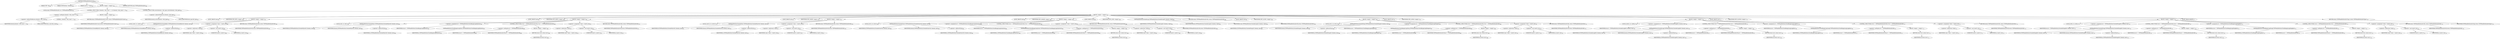 digraph "TIFFReadDirEntryLong" {  
"79342" [label = <(METHOD,TIFFReadDirEntryLong)<SUB>648</SUB>> ]
"79343" [label = <(PARAM,TIFF *tif)<SUB>649</SUB>> ]
"79344" [label = <(PARAM,TIFFDirEntry *direntry)<SUB>649</SUB>> ]
"79345" [label = <(PARAM,uint32_t *value)<SUB>649</SUB>> ]
"79346" [label = <(BLOCK,&lt;empty&gt;,&lt;empty&gt;)<SUB>650</SUB>> ]
"79347" [label = <(LOCAL,enum TIFFReadDirEntryErr err: TIFFReadDirEntryErr)<SUB>651</SUB>> ]
"79348" [label = <(CONTROL_STRUCTURE,if (direntry-&gt;tdir_count != 1),if (direntry-&gt;tdir_count != 1))<SUB>652</SUB>> ]
"79349" [label = <(&lt;operator&gt;.notEquals,direntry-&gt;tdir_count != 1)<SUB>652</SUB>> ]
"79350" [label = <(&lt;operator&gt;.indirectFieldAccess,direntry-&gt;tdir_count)<SUB>652</SUB>> ]
"79351" [label = <(IDENTIFIER,direntry,direntry-&gt;tdir_count != 1)<SUB>652</SUB>> ]
"79352" [label = <(FIELD_IDENTIFIER,tdir_count,tdir_count)<SUB>652</SUB>> ]
"79353" [label = <(LITERAL,1,direntry-&gt;tdir_count != 1)<SUB>652</SUB>> ]
"79354" [label = <(BLOCK,&lt;empty&gt;,&lt;empty&gt;)<SUB>653</SUB>> ]
"79355" [label = <(RETURN,return (TIFFReadDirEntryErrCount);,return (TIFFReadDirEntryErrCount);)<SUB>653</SUB>> ]
"79356" [label = <(IDENTIFIER,TIFFReadDirEntryErrCount,return (TIFFReadDirEntryErrCount);)<SUB>653</SUB>> ]
"79357" [label = <(CONTROL_STRUCTURE,switch(direntry-&gt;tdir_type),switch(direntry-&gt;tdir_type))<SUB>654</SUB>> ]
"79358" [label = <(&lt;operator&gt;.indirectFieldAccess,direntry-&gt;tdir_type)<SUB>654</SUB>> ]
"79359" [label = <(IDENTIFIER,direntry,switch(direntry-&gt;tdir_type))<SUB>654</SUB>> ]
"79360" [label = <(FIELD_IDENTIFIER,tdir_type,tdir_type)<SUB>654</SUB>> ]
"79361" [label = <(BLOCK,&lt;empty&gt;,&lt;empty&gt;)<SUB>655</SUB>> ]
"79362" [label = <(JUMP_TARGET,case)<SUB>656</SUB>> ]
"79363" [label = <(IDENTIFIER,TIFF_BYTE,&lt;empty&gt;)<SUB>656</SUB>> ]
"79364" [label = <(BLOCK,&lt;empty&gt;,&lt;empty&gt;)<SUB>657</SUB>> ]
"79365" [label = <(LOCAL,uint8_t m: uint8_t)<SUB>658</SUB>> ]
"79366" [label = <(TIFFReadDirEntryCheckedByte,TIFFReadDirEntryCheckedByte(tif, direntry, &amp;m))<SUB>659</SUB>> ]
"79367" [label = <(IDENTIFIER,tif,TIFFReadDirEntryCheckedByte(tif, direntry, &amp;m))<SUB>659</SUB>> ]
"79368" [label = <(IDENTIFIER,direntry,TIFFReadDirEntryCheckedByte(tif, direntry, &amp;m))<SUB>659</SUB>> ]
"79369" [label = <(&lt;operator&gt;.addressOf,&amp;m)<SUB>659</SUB>> ]
"79370" [label = <(IDENTIFIER,m,TIFFReadDirEntryCheckedByte(tif, direntry, &amp;m))<SUB>659</SUB>> ]
"79371" [label = <(&lt;operator&gt;.assignment,*value = (uint32_t)m)<SUB>660</SUB>> ]
"79372" [label = <(&lt;operator&gt;.indirection,*value)<SUB>660</SUB>> ]
"79373" [label = <(IDENTIFIER,value,*value = (uint32_t)m)<SUB>660</SUB>> ]
"79374" [label = <(&lt;operator&gt;.cast,(uint32_t)m)<SUB>660</SUB>> ]
"79375" [label = <(UNKNOWN,uint32_t,uint32_t)<SUB>660</SUB>> ]
"79376" [label = <(IDENTIFIER,m,(uint32_t)m)<SUB>660</SUB>> ]
"79377" [label = <(RETURN,return (TIFFReadDirEntryErrOk);,return (TIFFReadDirEntryErrOk);)<SUB>661</SUB>> ]
"79378" [label = <(IDENTIFIER,TIFFReadDirEntryErrOk,return (TIFFReadDirEntryErrOk);)<SUB>661</SUB>> ]
"79379" [label = <(JUMP_TARGET,case)<SUB>663</SUB>> ]
"79380" [label = <(IDENTIFIER,TIFF_SBYTE,&lt;empty&gt;)<SUB>663</SUB>> ]
"79381" [label = <(BLOCK,&lt;empty&gt;,&lt;empty&gt;)<SUB>664</SUB>> ]
"79382" [label = <(LOCAL,int8_t m: int8_t)<SUB>665</SUB>> ]
"79383" [label = <(TIFFReadDirEntryCheckedSbyte,TIFFReadDirEntryCheckedSbyte(tif, direntry, &amp;m))<SUB>666</SUB>> ]
"79384" [label = <(IDENTIFIER,tif,TIFFReadDirEntryCheckedSbyte(tif, direntry, &amp;m))<SUB>666</SUB>> ]
"79385" [label = <(IDENTIFIER,direntry,TIFFReadDirEntryCheckedSbyte(tif, direntry, &amp;m))<SUB>666</SUB>> ]
"79386" [label = <(&lt;operator&gt;.addressOf,&amp;m)<SUB>666</SUB>> ]
"79387" [label = <(IDENTIFIER,m,TIFFReadDirEntryCheckedSbyte(tif, direntry, &amp;m))<SUB>666</SUB>> ]
"79388" [label = <(&lt;operator&gt;.assignment,err = TIFFReadDirEntryCheckRangeLongSbyte(m))<SUB>667</SUB>> ]
"79389" [label = <(IDENTIFIER,err,err = TIFFReadDirEntryCheckRangeLongSbyte(m))<SUB>667</SUB>> ]
"79390" [label = <(TIFFReadDirEntryCheckRangeLongSbyte,TIFFReadDirEntryCheckRangeLongSbyte(m))<SUB>667</SUB>> ]
"79391" [label = <(IDENTIFIER,m,TIFFReadDirEntryCheckRangeLongSbyte(m))<SUB>667</SUB>> ]
"79392" [label = <(CONTROL_STRUCTURE,if (err != TIFFReadDirEntryErrOk),if (err != TIFFReadDirEntryErrOk))<SUB>668</SUB>> ]
"79393" [label = <(&lt;operator&gt;.notEquals,err != TIFFReadDirEntryErrOk)<SUB>668</SUB>> ]
"79394" [label = <(IDENTIFIER,err,err != TIFFReadDirEntryErrOk)<SUB>668</SUB>> ]
"79395" [label = <(IDENTIFIER,TIFFReadDirEntryErrOk,err != TIFFReadDirEntryErrOk)<SUB>668</SUB>> ]
"79396" [label = <(BLOCK,&lt;empty&gt;,&lt;empty&gt;)<SUB>669</SUB>> ]
"79397" [label = <(RETURN,return (err);,return (err);)<SUB>669</SUB>> ]
"79398" [label = <(IDENTIFIER,err,return (err);)<SUB>669</SUB>> ]
"79399" [label = <(&lt;operator&gt;.assignment,*value = (uint32_t)m)<SUB>670</SUB>> ]
"79400" [label = <(&lt;operator&gt;.indirection,*value)<SUB>670</SUB>> ]
"79401" [label = <(IDENTIFIER,value,*value = (uint32_t)m)<SUB>670</SUB>> ]
"79402" [label = <(&lt;operator&gt;.cast,(uint32_t)m)<SUB>670</SUB>> ]
"79403" [label = <(UNKNOWN,uint32_t,uint32_t)<SUB>670</SUB>> ]
"79404" [label = <(IDENTIFIER,m,(uint32_t)m)<SUB>670</SUB>> ]
"79405" [label = <(RETURN,return (TIFFReadDirEntryErrOk);,return (TIFFReadDirEntryErrOk);)<SUB>671</SUB>> ]
"79406" [label = <(IDENTIFIER,TIFFReadDirEntryErrOk,return (TIFFReadDirEntryErrOk);)<SUB>671</SUB>> ]
"79407" [label = <(JUMP_TARGET,case)<SUB>673</SUB>> ]
"79408" [label = <(IDENTIFIER,TIFF_SHORT,&lt;empty&gt;)<SUB>673</SUB>> ]
"79409" [label = <(BLOCK,&lt;empty&gt;,&lt;empty&gt;)<SUB>674</SUB>> ]
"79410" [label = <(LOCAL,uint16_t m: uint16_t)<SUB>675</SUB>> ]
"79411" [label = <(TIFFReadDirEntryCheckedShort,TIFFReadDirEntryCheckedShort(tif, direntry, &amp;m))<SUB>676</SUB>> ]
"79412" [label = <(IDENTIFIER,tif,TIFFReadDirEntryCheckedShort(tif, direntry, &amp;m))<SUB>676</SUB>> ]
"79413" [label = <(IDENTIFIER,direntry,TIFFReadDirEntryCheckedShort(tif, direntry, &amp;m))<SUB>676</SUB>> ]
"79414" [label = <(&lt;operator&gt;.addressOf,&amp;m)<SUB>676</SUB>> ]
"79415" [label = <(IDENTIFIER,m,TIFFReadDirEntryCheckedShort(tif, direntry, &amp;m))<SUB>676</SUB>> ]
"79416" [label = <(&lt;operator&gt;.assignment,*value = (uint32_t)m)<SUB>677</SUB>> ]
"79417" [label = <(&lt;operator&gt;.indirection,*value)<SUB>677</SUB>> ]
"79418" [label = <(IDENTIFIER,value,*value = (uint32_t)m)<SUB>677</SUB>> ]
"79419" [label = <(&lt;operator&gt;.cast,(uint32_t)m)<SUB>677</SUB>> ]
"79420" [label = <(UNKNOWN,uint32_t,uint32_t)<SUB>677</SUB>> ]
"79421" [label = <(IDENTIFIER,m,(uint32_t)m)<SUB>677</SUB>> ]
"79422" [label = <(RETURN,return (TIFFReadDirEntryErrOk);,return (TIFFReadDirEntryErrOk);)<SUB>678</SUB>> ]
"79423" [label = <(IDENTIFIER,TIFFReadDirEntryErrOk,return (TIFFReadDirEntryErrOk);)<SUB>678</SUB>> ]
"79424" [label = <(JUMP_TARGET,case)<SUB>680</SUB>> ]
"79425" [label = <(IDENTIFIER,TIFF_SSHORT,&lt;empty&gt;)<SUB>680</SUB>> ]
"79426" [label = <(BLOCK,&lt;empty&gt;,&lt;empty&gt;)<SUB>681</SUB>> ]
"79427" [label = <(LOCAL,int16_t m: int16_t)<SUB>682</SUB>> ]
"79428" [label = <(TIFFReadDirEntryCheckedSshort,TIFFReadDirEntryCheckedSshort(tif, direntry, &amp;m))<SUB>683</SUB>> ]
"79429" [label = <(IDENTIFIER,tif,TIFFReadDirEntryCheckedSshort(tif, direntry, &amp;m))<SUB>683</SUB>> ]
"79430" [label = <(IDENTIFIER,direntry,TIFFReadDirEntryCheckedSshort(tif, direntry, &amp;m))<SUB>683</SUB>> ]
"79431" [label = <(&lt;operator&gt;.addressOf,&amp;m)<SUB>683</SUB>> ]
"79432" [label = <(IDENTIFIER,m,TIFFReadDirEntryCheckedSshort(tif, direntry, &amp;m))<SUB>683</SUB>> ]
"79433" [label = <(&lt;operator&gt;.assignment,err = TIFFReadDirEntryCheckRangeLongSshort(m))<SUB>684</SUB>> ]
"79434" [label = <(IDENTIFIER,err,err = TIFFReadDirEntryCheckRangeLongSshort(m))<SUB>684</SUB>> ]
"79435" [label = <(TIFFReadDirEntryCheckRangeLongSshort,TIFFReadDirEntryCheckRangeLongSshort(m))<SUB>684</SUB>> ]
"79436" [label = <(IDENTIFIER,m,TIFFReadDirEntryCheckRangeLongSshort(m))<SUB>684</SUB>> ]
"79437" [label = <(CONTROL_STRUCTURE,if (err != TIFFReadDirEntryErrOk),if (err != TIFFReadDirEntryErrOk))<SUB>685</SUB>> ]
"79438" [label = <(&lt;operator&gt;.notEquals,err != TIFFReadDirEntryErrOk)<SUB>685</SUB>> ]
"79439" [label = <(IDENTIFIER,err,err != TIFFReadDirEntryErrOk)<SUB>685</SUB>> ]
"79440" [label = <(IDENTIFIER,TIFFReadDirEntryErrOk,err != TIFFReadDirEntryErrOk)<SUB>685</SUB>> ]
"79441" [label = <(BLOCK,&lt;empty&gt;,&lt;empty&gt;)<SUB>686</SUB>> ]
"79442" [label = <(RETURN,return (err);,return (err);)<SUB>686</SUB>> ]
"79443" [label = <(IDENTIFIER,err,return (err);)<SUB>686</SUB>> ]
"79444" [label = <(&lt;operator&gt;.assignment,*value = (uint32_t)m)<SUB>687</SUB>> ]
"79445" [label = <(&lt;operator&gt;.indirection,*value)<SUB>687</SUB>> ]
"79446" [label = <(IDENTIFIER,value,*value = (uint32_t)m)<SUB>687</SUB>> ]
"79447" [label = <(&lt;operator&gt;.cast,(uint32_t)m)<SUB>687</SUB>> ]
"79448" [label = <(UNKNOWN,uint32_t,uint32_t)<SUB>687</SUB>> ]
"79449" [label = <(IDENTIFIER,m,(uint32_t)m)<SUB>687</SUB>> ]
"79450" [label = <(RETURN,return (TIFFReadDirEntryErrOk);,return (TIFFReadDirEntryErrOk);)<SUB>688</SUB>> ]
"79451" [label = <(IDENTIFIER,TIFFReadDirEntryErrOk,return (TIFFReadDirEntryErrOk);)<SUB>688</SUB>> ]
"79452" [label = <(JUMP_TARGET,case)<SUB>690</SUB>> ]
"79453" [label = <(IDENTIFIER,TIFF_LONG,&lt;empty&gt;)<SUB>690</SUB>> ]
"79454" [label = <(TIFFReadDirEntryCheckedLong,TIFFReadDirEntryCheckedLong(tif, direntry, value))<SUB>691</SUB>> ]
"79455" [label = <(IDENTIFIER,tif,TIFFReadDirEntryCheckedLong(tif, direntry, value))<SUB>691</SUB>> ]
"79456" [label = <(IDENTIFIER,direntry,TIFFReadDirEntryCheckedLong(tif, direntry, value))<SUB>691</SUB>> ]
"79457" [label = <(IDENTIFIER,value,TIFFReadDirEntryCheckedLong(tif, direntry, value))<SUB>691</SUB>> ]
"79458" [label = <(RETURN,return (TIFFReadDirEntryErrOk);,return (TIFFReadDirEntryErrOk);)<SUB>692</SUB>> ]
"79459" [label = <(IDENTIFIER,TIFFReadDirEntryErrOk,return (TIFFReadDirEntryErrOk);)<SUB>692</SUB>> ]
"79460" [label = <(JUMP_TARGET,case)<SUB>693</SUB>> ]
"79461" [label = <(IDENTIFIER,TIFF_SLONG,&lt;empty&gt;)<SUB>693</SUB>> ]
"79462" [label = <(BLOCK,&lt;empty&gt;,&lt;empty&gt;)<SUB>694</SUB>> ]
"79463" [label = <(LOCAL,int32_t m: int32_t)<SUB>695</SUB>> ]
"79464" [label = <(TIFFReadDirEntryCheckedSlong,TIFFReadDirEntryCheckedSlong(tif, direntry, &amp;m))<SUB>696</SUB>> ]
"79465" [label = <(IDENTIFIER,tif,TIFFReadDirEntryCheckedSlong(tif, direntry, &amp;m))<SUB>696</SUB>> ]
"79466" [label = <(IDENTIFIER,direntry,TIFFReadDirEntryCheckedSlong(tif, direntry, &amp;m))<SUB>696</SUB>> ]
"79467" [label = <(&lt;operator&gt;.addressOf,&amp;m)<SUB>696</SUB>> ]
"79468" [label = <(IDENTIFIER,m,TIFFReadDirEntryCheckedSlong(tif, direntry, &amp;m))<SUB>696</SUB>> ]
"79469" [label = <(&lt;operator&gt;.assignment,err = TIFFReadDirEntryCheckRangeLongSlong(m))<SUB>697</SUB>> ]
"79470" [label = <(IDENTIFIER,err,err = TIFFReadDirEntryCheckRangeLongSlong(m))<SUB>697</SUB>> ]
"79471" [label = <(TIFFReadDirEntryCheckRangeLongSlong,TIFFReadDirEntryCheckRangeLongSlong(m))<SUB>697</SUB>> ]
"79472" [label = <(IDENTIFIER,m,TIFFReadDirEntryCheckRangeLongSlong(m))<SUB>697</SUB>> ]
"79473" [label = <(CONTROL_STRUCTURE,if (err != TIFFReadDirEntryErrOk),if (err != TIFFReadDirEntryErrOk))<SUB>698</SUB>> ]
"79474" [label = <(&lt;operator&gt;.notEquals,err != TIFFReadDirEntryErrOk)<SUB>698</SUB>> ]
"79475" [label = <(IDENTIFIER,err,err != TIFFReadDirEntryErrOk)<SUB>698</SUB>> ]
"79476" [label = <(IDENTIFIER,TIFFReadDirEntryErrOk,err != TIFFReadDirEntryErrOk)<SUB>698</SUB>> ]
"79477" [label = <(BLOCK,&lt;empty&gt;,&lt;empty&gt;)<SUB>699</SUB>> ]
"79478" [label = <(RETURN,return (err);,return (err);)<SUB>699</SUB>> ]
"79479" [label = <(IDENTIFIER,err,return (err);)<SUB>699</SUB>> ]
"79480" [label = <(&lt;operator&gt;.assignment,*value = (uint32_t)m)<SUB>700</SUB>> ]
"79481" [label = <(&lt;operator&gt;.indirection,*value)<SUB>700</SUB>> ]
"79482" [label = <(IDENTIFIER,value,*value = (uint32_t)m)<SUB>700</SUB>> ]
"79483" [label = <(&lt;operator&gt;.cast,(uint32_t)m)<SUB>700</SUB>> ]
"79484" [label = <(UNKNOWN,uint32_t,uint32_t)<SUB>700</SUB>> ]
"79485" [label = <(IDENTIFIER,m,(uint32_t)m)<SUB>700</SUB>> ]
"79486" [label = <(RETURN,return (TIFFReadDirEntryErrOk);,return (TIFFReadDirEntryErrOk);)<SUB>701</SUB>> ]
"79487" [label = <(IDENTIFIER,TIFFReadDirEntryErrOk,return (TIFFReadDirEntryErrOk);)<SUB>701</SUB>> ]
"79488" [label = <(JUMP_TARGET,case)<SUB>703</SUB>> ]
"79489" [label = <(IDENTIFIER,TIFF_LONG8,&lt;empty&gt;)<SUB>703</SUB>> ]
"79490" [label = <(BLOCK,&lt;empty&gt;,&lt;empty&gt;)<SUB>704</SUB>> ]
"79491" [label = <(LOCAL,uint64_t m: uint64_t)<SUB>705</SUB>> ]
"79492" [label = <(&lt;operator&gt;.assignment,err = TIFFReadDirEntryCheckedLong8(tif, direntry, &amp;m))<SUB>706</SUB>> ]
"79493" [label = <(IDENTIFIER,err,err = TIFFReadDirEntryCheckedLong8(tif, direntry, &amp;m))<SUB>706</SUB>> ]
"79494" [label = <(TIFFReadDirEntryCheckedLong8,TIFFReadDirEntryCheckedLong8(tif, direntry, &amp;m))<SUB>706</SUB>> ]
"79495" [label = <(IDENTIFIER,tif,TIFFReadDirEntryCheckedLong8(tif, direntry, &amp;m))<SUB>706</SUB>> ]
"79496" [label = <(IDENTIFIER,direntry,TIFFReadDirEntryCheckedLong8(tif, direntry, &amp;m))<SUB>706</SUB>> ]
"79497" [label = <(&lt;operator&gt;.addressOf,&amp;m)<SUB>706</SUB>> ]
"79498" [label = <(IDENTIFIER,m,TIFFReadDirEntryCheckedLong8(tif, direntry, &amp;m))<SUB>706</SUB>> ]
"79499" [label = <(CONTROL_STRUCTURE,if (err != TIFFReadDirEntryErrOk),if (err != TIFFReadDirEntryErrOk))<SUB>707</SUB>> ]
"79500" [label = <(&lt;operator&gt;.notEquals,err != TIFFReadDirEntryErrOk)<SUB>707</SUB>> ]
"79501" [label = <(IDENTIFIER,err,err != TIFFReadDirEntryErrOk)<SUB>707</SUB>> ]
"79502" [label = <(IDENTIFIER,TIFFReadDirEntryErrOk,err != TIFFReadDirEntryErrOk)<SUB>707</SUB>> ]
"79503" [label = <(BLOCK,&lt;empty&gt;,&lt;empty&gt;)<SUB>708</SUB>> ]
"79504" [label = <(RETURN,return (err);,return (err);)<SUB>708</SUB>> ]
"79505" [label = <(IDENTIFIER,err,return (err);)<SUB>708</SUB>> ]
"79506" [label = <(&lt;operator&gt;.assignment,err = TIFFReadDirEntryCheckRangeLongLong8(m))<SUB>709</SUB>> ]
"79507" [label = <(IDENTIFIER,err,err = TIFFReadDirEntryCheckRangeLongLong8(m))<SUB>709</SUB>> ]
"79508" [label = <(TIFFReadDirEntryCheckRangeLongLong8,TIFFReadDirEntryCheckRangeLongLong8(m))<SUB>709</SUB>> ]
"79509" [label = <(IDENTIFIER,m,TIFFReadDirEntryCheckRangeLongLong8(m))<SUB>709</SUB>> ]
"79510" [label = <(CONTROL_STRUCTURE,if (err != TIFFReadDirEntryErrOk),if (err != TIFFReadDirEntryErrOk))<SUB>710</SUB>> ]
"79511" [label = <(&lt;operator&gt;.notEquals,err != TIFFReadDirEntryErrOk)<SUB>710</SUB>> ]
"79512" [label = <(IDENTIFIER,err,err != TIFFReadDirEntryErrOk)<SUB>710</SUB>> ]
"79513" [label = <(IDENTIFIER,TIFFReadDirEntryErrOk,err != TIFFReadDirEntryErrOk)<SUB>710</SUB>> ]
"79514" [label = <(BLOCK,&lt;empty&gt;,&lt;empty&gt;)<SUB>711</SUB>> ]
"79515" [label = <(RETURN,return (err);,return (err);)<SUB>711</SUB>> ]
"79516" [label = <(IDENTIFIER,err,return (err);)<SUB>711</SUB>> ]
"79517" [label = <(&lt;operator&gt;.assignment,*value = (uint32_t)m)<SUB>712</SUB>> ]
"79518" [label = <(&lt;operator&gt;.indirection,*value)<SUB>712</SUB>> ]
"79519" [label = <(IDENTIFIER,value,*value = (uint32_t)m)<SUB>712</SUB>> ]
"79520" [label = <(&lt;operator&gt;.cast,(uint32_t)m)<SUB>712</SUB>> ]
"79521" [label = <(UNKNOWN,uint32_t,uint32_t)<SUB>712</SUB>> ]
"79522" [label = <(IDENTIFIER,m,(uint32_t)m)<SUB>712</SUB>> ]
"79523" [label = <(RETURN,return (TIFFReadDirEntryErrOk);,return (TIFFReadDirEntryErrOk);)<SUB>713</SUB>> ]
"79524" [label = <(IDENTIFIER,TIFFReadDirEntryErrOk,return (TIFFReadDirEntryErrOk);)<SUB>713</SUB>> ]
"79525" [label = <(JUMP_TARGET,case)<SUB>715</SUB>> ]
"79526" [label = <(IDENTIFIER,TIFF_SLONG8,&lt;empty&gt;)<SUB>715</SUB>> ]
"79527" [label = <(BLOCK,&lt;empty&gt;,&lt;empty&gt;)<SUB>716</SUB>> ]
"79528" [label = <(LOCAL,int64_t m: int64_t)<SUB>717</SUB>> ]
"79529" [label = <(&lt;operator&gt;.assignment,err = TIFFReadDirEntryCheckedSlong8(tif, direntry, &amp;m))<SUB>718</SUB>> ]
"79530" [label = <(IDENTIFIER,err,err = TIFFReadDirEntryCheckedSlong8(tif, direntry, &amp;m))<SUB>718</SUB>> ]
"79531" [label = <(TIFFReadDirEntryCheckedSlong8,TIFFReadDirEntryCheckedSlong8(tif, direntry, &amp;m))<SUB>718</SUB>> ]
"79532" [label = <(IDENTIFIER,tif,TIFFReadDirEntryCheckedSlong8(tif, direntry, &amp;m))<SUB>718</SUB>> ]
"79533" [label = <(IDENTIFIER,direntry,TIFFReadDirEntryCheckedSlong8(tif, direntry, &amp;m))<SUB>718</SUB>> ]
"79534" [label = <(&lt;operator&gt;.addressOf,&amp;m)<SUB>718</SUB>> ]
"79535" [label = <(IDENTIFIER,m,TIFFReadDirEntryCheckedSlong8(tif, direntry, &amp;m))<SUB>718</SUB>> ]
"79536" [label = <(CONTROL_STRUCTURE,if (err != TIFFReadDirEntryErrOk),if (err != TIFFReadDirEntryErrOk))<SUB>719</SUB>> ]
"79537" [label = <(&lt;operator&gt;.notEquals,err != TIFFReadDirEntryErrOk)<SUB>719</SUB>> ]
"79538" [label = <(IDENTIFIER,err,err != TIFFReadDirEntryErrOk)<SUB>719</SUB>> ]
"79539" [label = <(IDENTIFIER,TIFFReadDirEntryErrOk,err != TIFFReadDirEntryErrOk)<SUB>719</SUB>> ]
"79540" [label = <(BLOCK,&lt;empty&gt;,&lt;empty&gt;)<SUB>720</SUB>> ]
"79541" [label = <(RETURN,return (err);,return (err);)<SUB>720</SUB>> ]
"79542" [label = <(IDENTIFIER,err,return (err);)<SUB>720</SUB>> ]
"79543" [label = <(&lt;operator&gt;.assignment,err = TIFFReadDirEntryCheckRangeLongSlong8(m))<SUB>721</SUB>> ]
"79544" [label = <(IDENTIFIER,err,err = TIFFReadDirEntryCheckRangeLongSlong8(m))<SUB>721</SUB>> ]
"79545" [label = <(TIFFReadDirEntryCheckRangeLongSlong8,TIFFReadDirEntryCheckRangeLongSlong8(m))<SUB>721</SUB>> ]
"79546" [label = <(IDENTIFIER,m,TIFFReadDirEntryCheckRangeLongSlong8(m))<SUB>721</SUB>> ]
"79547" [label = <(CONTROL_STRUCTURE,if (err != TIFFReadDirEntryErrOk),if (err != TIFFReadDirEntryErrOk))<SUB>722</SUB>> ]
"79548" [label = <(&lt;operator&gt;.notEquals,err != TIFFReadDirEntryErrOk)<SUB>722</SUB>> ]
"79549" [label = <(IDENTIFIER,err,err != TIFFReadDirEntryErrOk)<SUB>722</SUB>> ]
"79550" [label = <(IDENTIFIER,TIFFReadDirEntryErrOk,err != TIFFReadDirEntryErrOk)<SUB>722</SUB>> ]
"79551" [label = <(BLOCK,&lt;empty&gt;,&lt;empty&gt;)<SUB>723</SUB>> ]
"79552" [label = <(RETURN,return (err);,return (err);)<SUB>723</SUB>> ]
"79553" [label = <(IDENTIFIER,err,return (err);)<SUB>723</SUB>> ]
"79554" [label = <(&lt;operator&gt;.assignment,*value = (uint32_t)m)<SUB>724</SUB>> ]
"79555" [label = <(&lt;operator&gt;.indirection,*value)<SUB>724</SUB>> ]
"79556" [label = <(IDENTIFIER,value,*value = (uint32_t)m)<SUB>724</SUB>> ]
"79557" [label = <(&lt;operator&gt;.cast,(uint32_t)m)<SUB>724</SUB>> ]
"79558" [label = <(UNKNOWN,uint32_t,uint32_t)<SUB>724</SUB>> ]
"79559" [label = <(IDENTIFIER,m,(uint32_t)m)<SUB>724</SUB>> ]
"79560" [label = <(RETURN,return (TIFFReadDirEntryErrOk);,return (TIFFReadDirEntryErrOk);)<SUB>725</SUB>> ]
"79561" [label = <(IDENTIFIER,TIFFReadDirEntryErrOk,return (TIFFReadDirEntryErrOk);)<SUB>725</SUB>> ]
"79562" [label = <(JUMP_TARGET,default)<SUB>727</SUB>> ]
"79563" [label = <(RETURN,return (TIFFReadDirEntryErrType);,return (TIFFReadDirEntryErrType);)<SUB>728</SUB>> ]
"79564" [label = <(IDENTIFIER,TIFFReadDirEntryErrType,return (TIFFReadDirEntryErrType);)<SUB>728</SUB>> ]
"79565" [label = <(METHOD_RETURN,enum TIFFReadDirEntryErr)<SUB>648</SUB>> ]
  "79342" -> "79343" 
  "79342" -> "79344" 
  "79342" -> "79345" 
  "79342" -> "79346" 
  "79342" -> "79565" 
  "79346" -> "79347" 
  "79346" -> "79348" 
  "79346" -> "79357" 
  "79348" -> "79349" 
  "79348" -> "79354" 
  "79349" -> "79350" 
  "79349" -> "79353" 
  "79350" -> "79351" 
  "79350" -> "79352" 
  "79354" -> "79355" 
  "79355" -> "79356" 
  "79357" -> "79358" 
  "79357" -> "79361" 
  "79358" -> "79359" 
  "79358" -> "79360" 
  "79361" -> "79362" 
  "79361" -> "79363" 
  "79361" -> "79364" 
  "79361" -> "79379" 
  "79361" -> "79380" 
  "79361" -> "79381" 
  "79361" -> "79407" 
  "79361" -> "79408" 
  "79361" -> "79409" 
  "79361" -> "79424" 
  "79361" -> "79425" 
  "79361" -> "79426" 
  "79361" -> "79452" 
  "79361" -> "79453" 
  "79361" -> "79454" 
  "79361" -> "79458" 
  "79361" -> "79460" 
  "79361" -> "79461" 
  "79361" -> "79462" 
  "79361" -> "79488" 
  "79361" -> "79489" 
  "79361" -> "79490" 
  "79361" -> "79525" 
  "79361" -> "79526" 
  "79361" -> "79527" 
  "79361" -> "79562" 
  "79361" -> "79563" 
  "79364" -> "79365" 
  "79364" -> "79366" 
  "79364" -> "79371" 
  "79364" -> "79377" 
  "79366" -> "79367" 
  "79366" -> "79368" 
  "79366" -> "79369" 
  "79369" -> "79370" 
  "79371" -> "79372" 
  "79371" -> "79374" 
  "79372" -> "79373" 
  "79374" -> "79375" 
  "79374" -> "79376" 
  "79377" -> "79378" 
  "79381" -> "79382" 
  "79381" -> "79383" 
  "79381" -> "79388" 
  "79381" -> "79392" 
  "79381" -> "79399" 
  "79381" -> "79405" 
  "79383" -> "79384" 
  "79383" -> "79385" 
  "79383" -> "79386" 
  "79386" -> "79387" 
  "79388" -> "79389" 
  "79388" -> "79390" 
  "79390" -> "79391" 
  "79392" -> "79393" 
  "79392" -> "79396" 
  "79393" -> "79394" 
  "79393" -> "79395" 
  "79396" -> "79397" 
  "79397" -> "79398" 
  "79399" -> "79400" 
  "79399" -> "79402" 
  "79400" -> "79401" 
  "79402" -> "79403" 
  "79402" -> "79404" 
  "79405" -> "79406" 
  "79409" -> "79410" 
  "79409" -> "79411" 
  "79409" -> "79416" 
  "79409" -> "79422" 
  "79411" -> "79412" 
  "79411" -> "79413" 
  "79411" -> "79414" 
  "79414" -> "79415" 
  "79416" -> "79417" 
  "79416" -> "79419" 
  "79417" -> "79418" 
  "79419" -> "79420" 
  "79419" -> "79421" 
  "79422" -> "79423" 
  "79426" -> "79427" 
  "79426" -> "79428" 
  "79426" -> "79433" 
  "79426" -> "79437" 
  "79426" -> "79444" 
  "79426" -> "79450" 
  "79428" -> "79429" 
  "79428" -> "79430" 
  "79428" -> "79431" 
  "79431" -> "79432" 
  "79433" -> "79434" 
  "79433" -> "79435" 
  "79435" -> "79436" 
  "79437" -> "79438" 
  "79437" -> "79441" 
  "79438" -> "79439" 
  "79438" -> "79440" 
  "79441" -> "79442" 
  "79442" -> "79443" 
  "79444" -> "79445" 
  "79444" -> "79447" 
  "79445" -> "79446" 
  "79447" -> "79448" 
  "79447" -> "79449" 
  "79450" -> "79451" 
  "79454" -> "79455" 
  "79454" -> "79456" 
  "79454" -> "79457" 
  "79458" -> "79459" 
  "79462" -> "79463" 
  "79462" -> "79464" 
  "79462" -> "79469" 
  "79462" -> "79473" 
  "79462" -> "79480" 
  "79462" -> "79486" 
  "79464" -> "79465" 
  "79464" -> "79466" 
  "79464" -> "79467" 
  "79467" -> "79468" 
  "79469" -> "79470" 
  "79469" -> "79471" 
  "79471" -> "79472" 
  "79473" -> "79474" 
  "79473" -> "79477" 
  "79474" -> "79475" 
  "79474" -> "79476" 
  "79477" -> "79478" 
  "79478" -> "79479" 
  "79480" -> "79481" 
  "79480" -> "79483" 
  "79481" -> "79482" 
  "79483" -> "79484" 
  "79483" -> "79485" 
  "79486" -> "79487" 
  "79490" -> "79491" 
  "79490" -> "79492" 
  "79490" -> "79499" 
  "79490" -> "79506" 
  "79490" -> "79510" 
  "79490" -> "79517" 
  "79490" -> "79523" 
  "79492" -> "79493" 
  "79492" -> "79494" 
  "79494" -> "79495" 
  "79494" -> "79496" 
  "79494" -> "79497" 
  "79497" -> "79498" 
  "79499" -> "79500" 
  "79499" -> "79503" 
  "79500" -> "79501" 
  "79500" -> "79502" 
  "79503" -> "79504" 
  "79504" -> "79505" 
  "79506" -> "79507" 
  "79506" -> "79508" 
  "79508" -> "79509" 
  "79510" -> "79511" 
  "79510" -> "79514" 
  "79511" -> "79512" 
  "79511" -> "79513" 
  "79514" -> "79515" 
  "79515" -> "79516" 
  "79517" -> "79518" 
  "79517" -> "79520" 
  "79518" -> "79519" 
  "79520" -> "79521" 
  "79520" -> "79522" 
  "79523" -> "79524" 
  "79527" -> "79528" 
  "79527" -> "79529" 
  "79527" -> "79536" 
  "79527" -> "79543" 
  "79527" -> "79547" 
  "79527" -> "79554" 
  "79527" -> "79560" 
  "79529" -> "79530" 
  "79529" -> "79531" 
  "79531" -> "79532" 
  "79531" -> "79533" 
  "79531" -> "79534" 
  "79534" -> "79535" 
  "79536" -> "79537" 
  "79536" -> "79540" 
  "79537" -> "79538" 
  "79537" -> "79539" 
  "79540" -> "79541" 
  "79541" -> "79542" 
  "79543" -> "79544" 
  "79543" -> "79545" 
  "79545" -> "79546" 
  "79547" -> "79548" 
  "79547" -> "79551" 
  "79548" -> "79549" 
  "79548" -> "79550" 
  "79551" -> "79552" 
  "79552" -> "79553" 
  "79554" -> "79555" 
  "79554" -> "79557" 
  "79555" -> "79556" 
  "79557" -> "79558" 
  "79557" -> "79559" 
  "79560" -> "79561" 
  "79563" -> "79564" 
}
